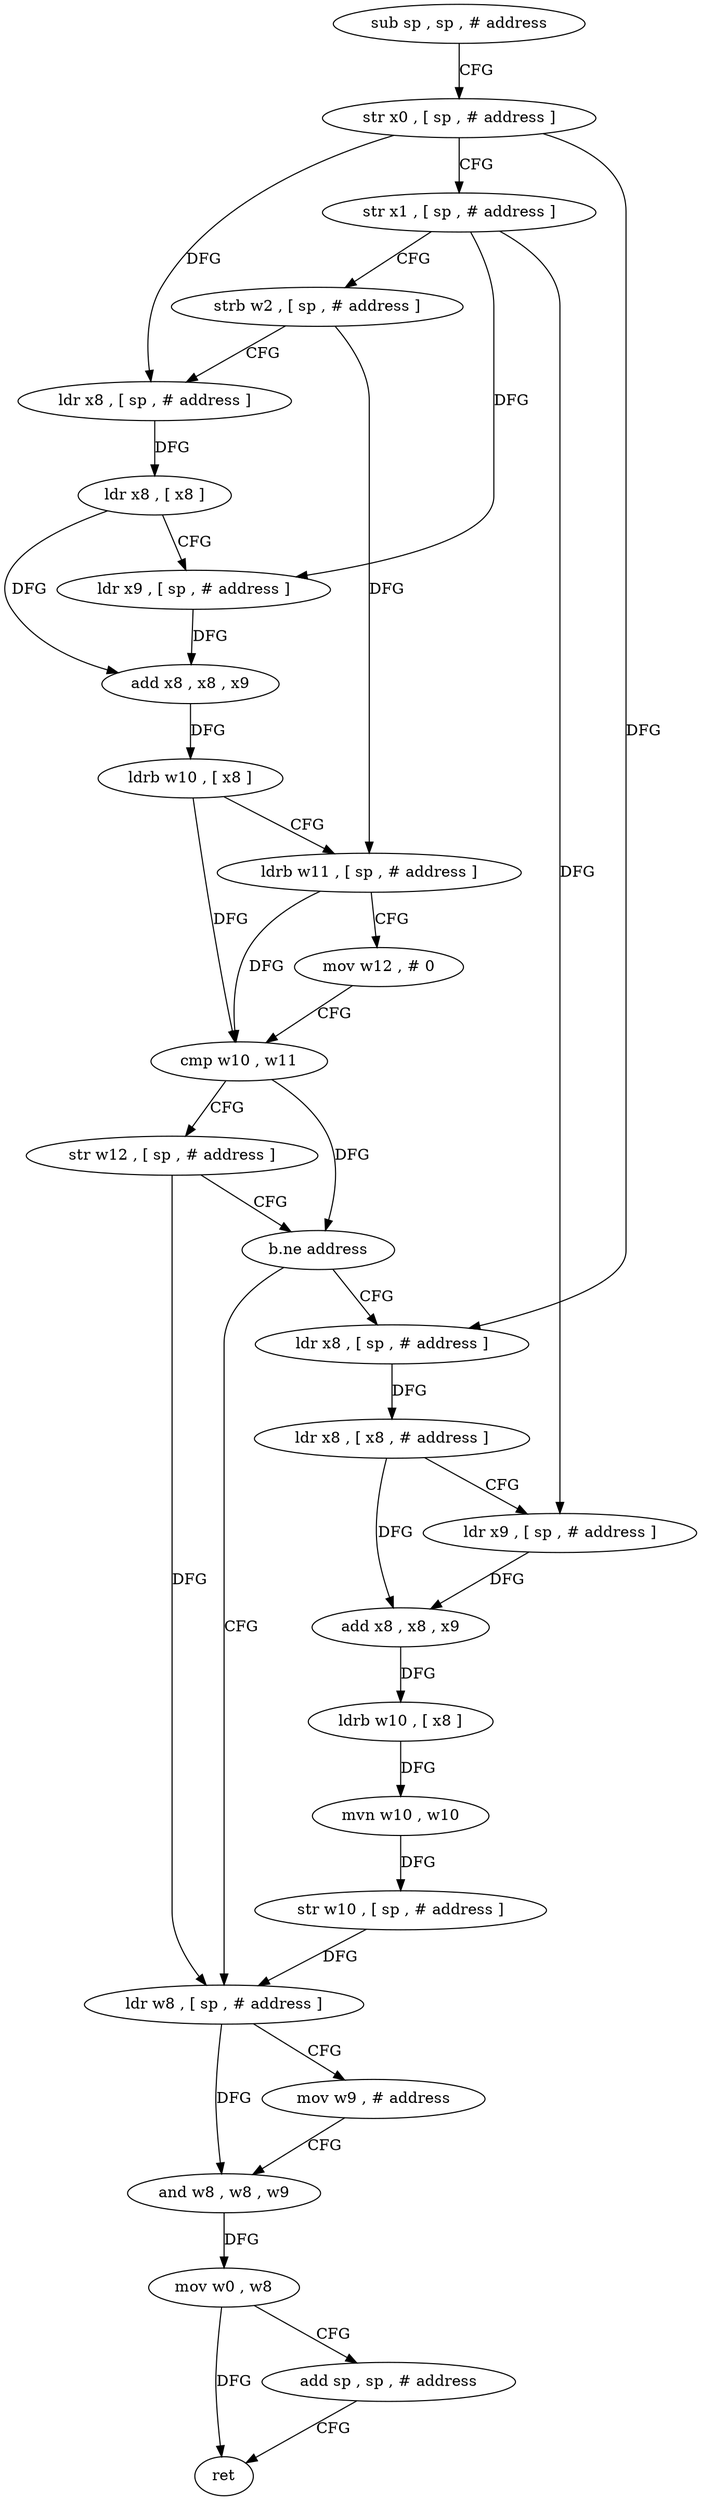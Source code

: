 digraph "func" {
"4209516" [label = "sub sp , sp , # address" ]
"4209520" [label = "str x0 , [ sp , # address ]" ]
"4209524" [label = "str x1 , [ sp , # address ]" ]
"4209528" [label = "strb w2 , [ sp , # address ]" ]
"4209532" [label = "ldr x8 , [ sp , # address ]" ]
"4209536" [label = "ldr x8 , [ x8 ]" ]
"4209540" [label = "ldr x9 , [ sp , # address ]" ]
"4209544" [label = "add x8 , x8 , x9" ]
"4209548" [label = "ldrb w10 , [ x8 ]" ]
"4209552" [label = "ldrb w11 , [ sp , # address ]" ]
"4209556" [label = "mov w12 , # 0" ]
"4209560" [label = "cmp w10 , w11" ]
"4209564" [label = "str w12 , [ sp , # address ]" ]
"4209568" [label = "b.ne address" ]
"4209600" [label = "ldr w8 , [ sp , # address ]" ]
"4209572" [label = "ldr x8 , [ sp , # address ]" ]
"4209604" [label = "mov w9 , # address" ]
"4209608" [label = "and w8 , w8 , w9" ]
"4209612" [label = "mov w0 , w8" ]
"4209616" [label = "add sp , sp , # address" ]
"4209620" [label = "ret" ]
"4209576" [label = "ldr x8 , [ x8 , # address ]" ]
"4209580" [label = "ldr x9 , [ sp , # address ]" ]
"4209584" [label = "add x8 , x8 , x9" ]
"4209588" [label = "ldrb w10 , [ x8 ]" ]
"4209592" [label = "mvn w10 , w10" ]
"4209596" [label = "str w10 , [ sp , # address ]" ]
"4209516" -> "4209520" [ label = "CFG" ]
"4209520" -> "4209524" [ label = "CFG" ]
"4209520" -> "4209532" [ label = "DFG" ]
"4209520" -> "4209572" [ label = "DFG" ]
"4209524" -> "4209528" [ label = "CFG" ]
"4209524" -> "4209540" [ label = "DFG" ]
"4209524" -> "4209580" [ label = "DFG" ]
"4209528" -> "4209532" [ label = "CFG" ]
"4209528" -> "4209552" [ label = "DFG" ]
"4209532" -> "4209536" [ label = "DFG" ]
"4209536" -> "4209540" [ label = "CFG" ]
"4209536" -> "4209544" [ label = "DFG" ]
"4209540" -> "4209544" [ label = "DFG" ]
"4209544" -> "4209548" [ label = "DFG" ]
"4209548" -> "4209552" [ label = "CFG" ]
"4209548" -> "4209560" [ label = "DFG" ]
"4209552" -> "4209556" [ label = "CFG" ]
"4209552" -> "4209560" [ label = "DFG" ]
"4209556" -> "4209560" [ label = "CFG" ]
"4209560" -> "4209564" [ label = "CFG" ]
"4209560" -> "4209568" [ label = "DFG" ]
"4209564" -> "4209568" [ label = "CFG" ]
"4209564" -> "4209600" [ label = "DFG" ]
"4209568" -> "4209600" [ label = "CFG" ]
"4209568" -> "4209572" [ label = "CFG" ]
"4209600" -> "4209604" [ label = "CFG" ]
"4209600" -> "4209608" [ label = "DFG" ]
"4209572" -> "4209576" [ label = "DFG" ]
"4209604" -> "4209608" [ label = "CFG" ]
"4209608" -> "4209612" [ label = "DFG" ]
"4209612" -> "4209616" [ label = "CFG" ]
"4209612" -> "4209620" [ label = "DFG" ]
"4209616" -> "4209620" [ label = "CFG" ]
"4209576" -> "4209580" [ label = "CFG" ]
"4209576" -> "4209584" [ label = "DFG" ]
"4209580" -> "4209584" [ label = "DFG" ]
"4209584" -> "4209588" [ label = "DFG" ]
"4209588" -> "4209592" [ label = "DFG" ]
"4209592" -> "4209596" [ label = "DFG" ]
"4209596" -> "4209600" [ label = "DFG" ]
}
